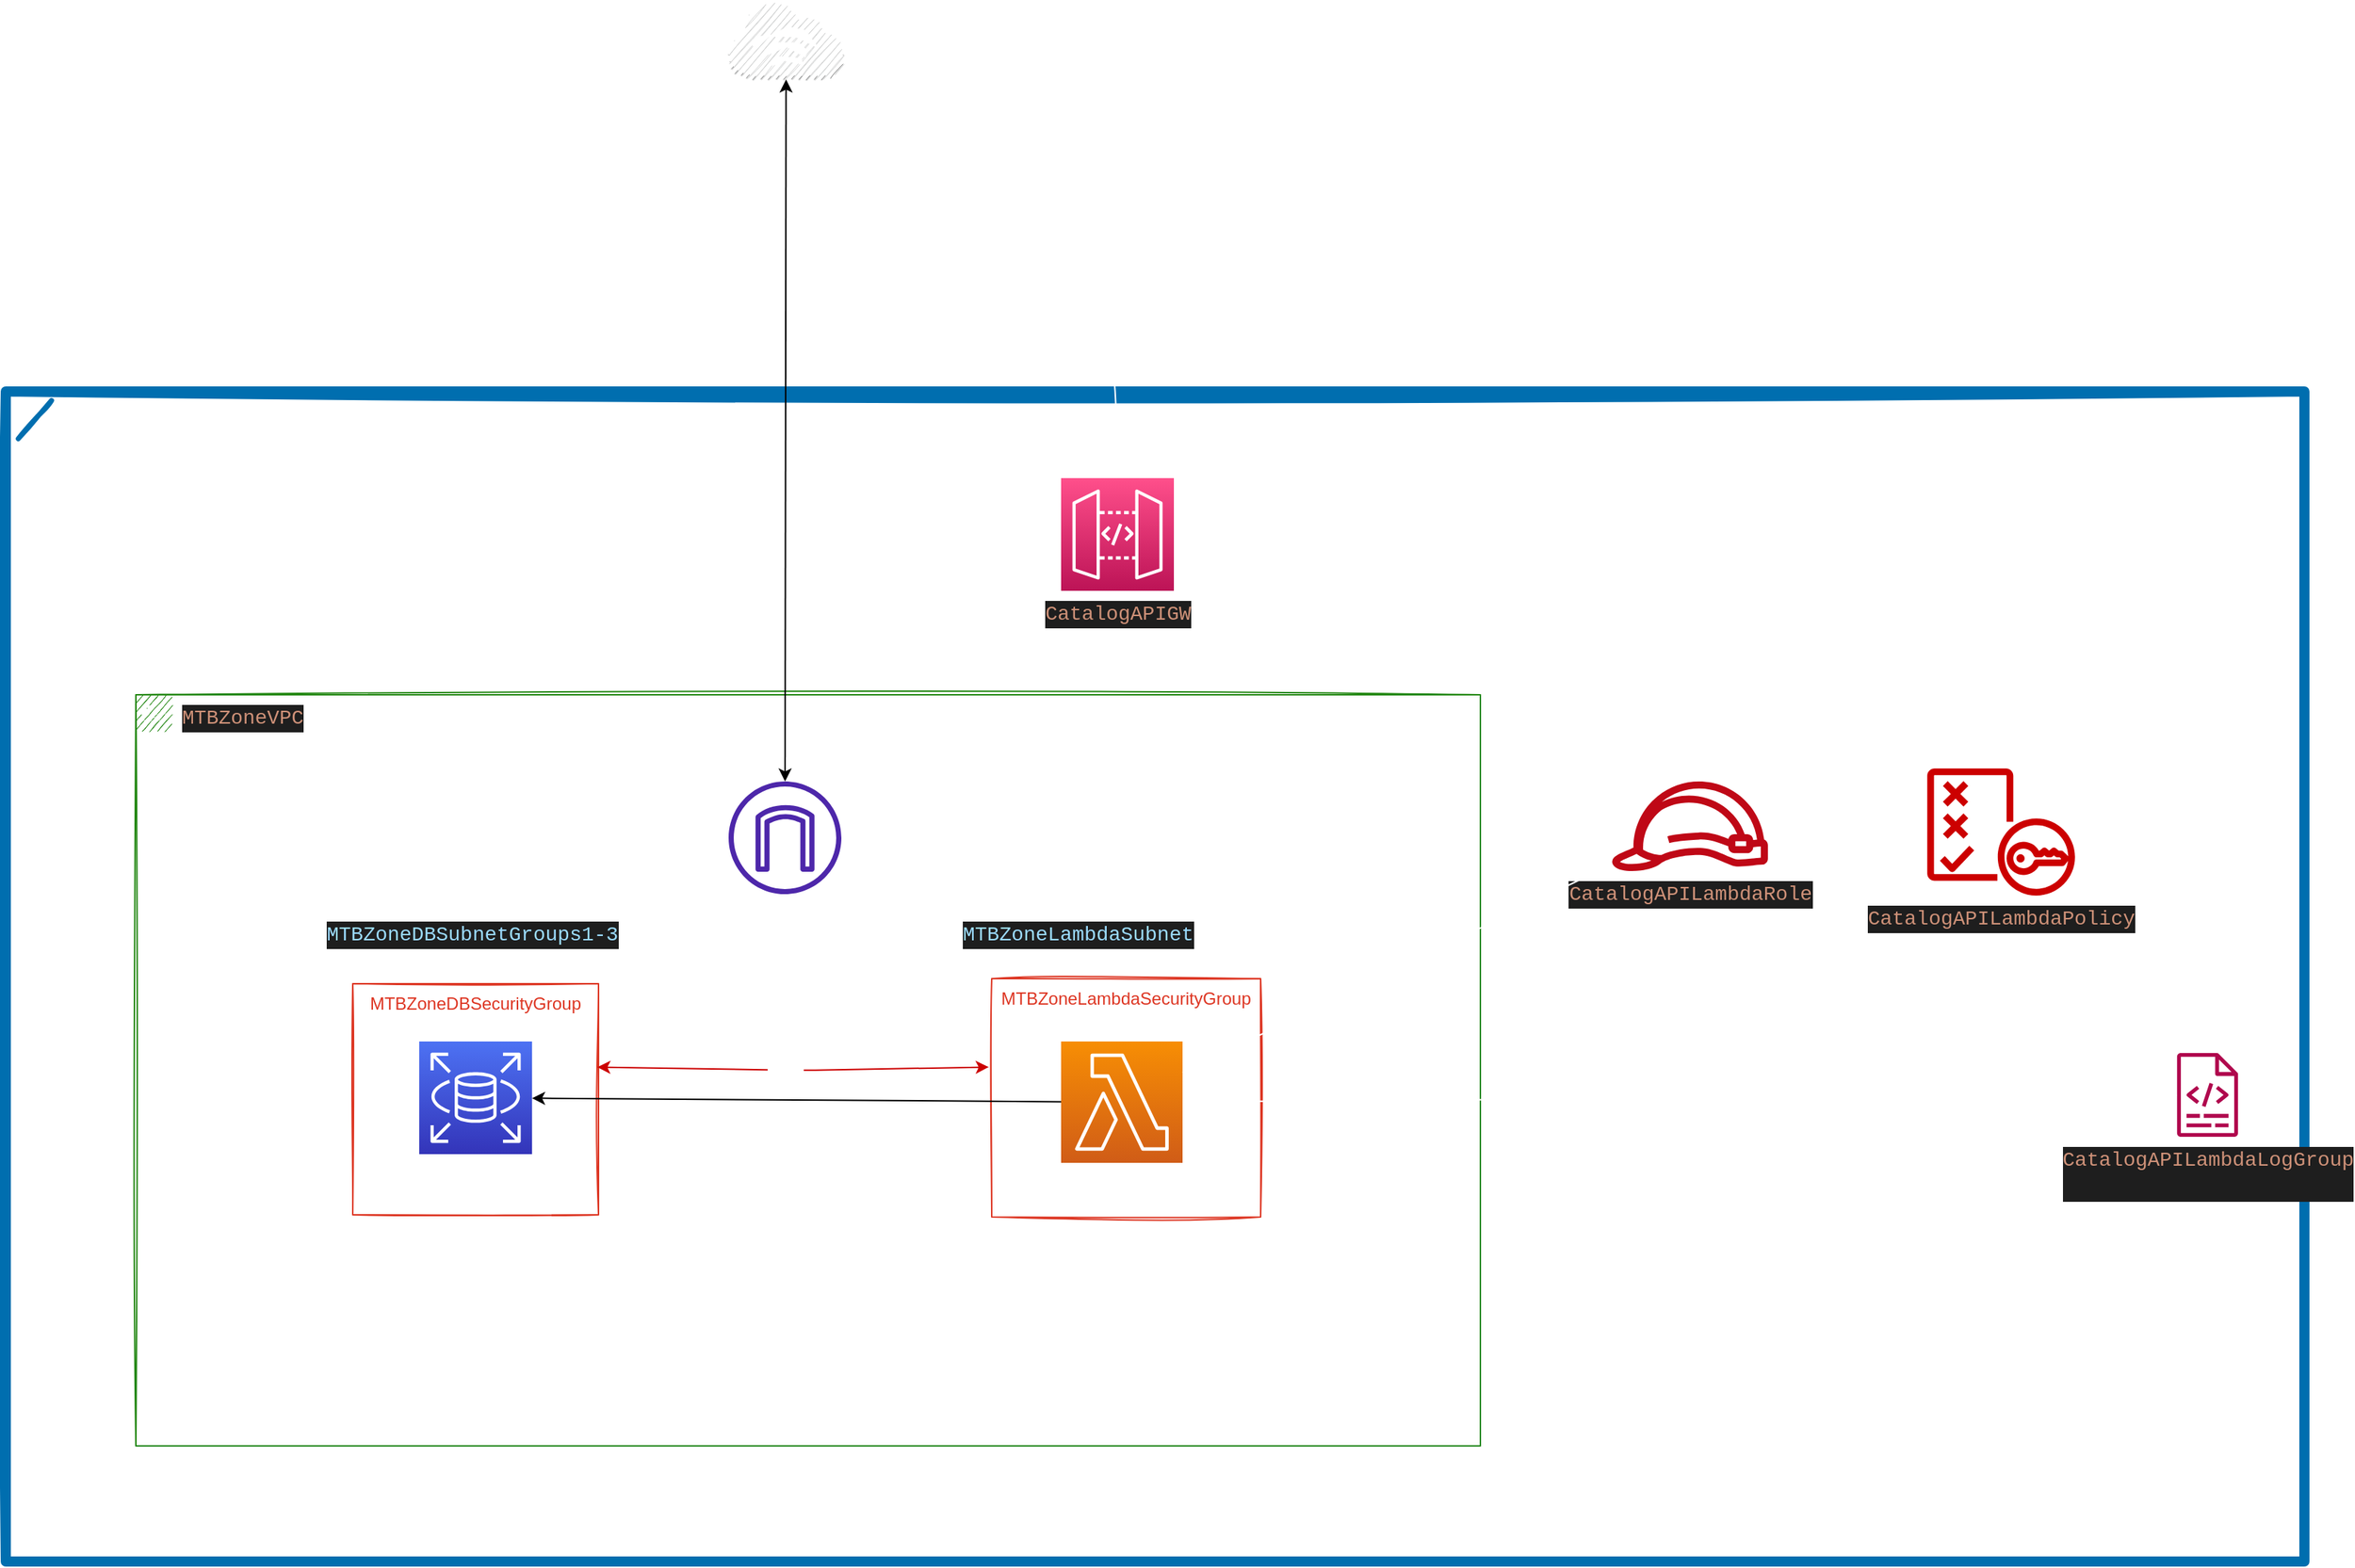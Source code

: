 <mxfile>
    <diagram id="fwKZd1MtNyQnOjqOv2Rc" name="Page-1">
        <mxGraphModel dx="2614" dy="1621" grid="0" gridSize="10" guides="1" tooltips="1" connect="1" arrows="1" fold="1" page="0" pageScale="1" pageWidth="850" pageHeight="1100" math="0" shadow="0">
            <root>
                <mxCell id="0"/>
                <mxCell id="1" parent="0"/>
                <mxCell id="25" value="Cloud" parent="0"/>
                <mxCell id="24" value="AWS Cloud" style="points=[[0,0],[0.25,0],[0.5,0],[0.75,0],[1,0],[1,0.25],[1,0.5],[1,0.75],[1,1],[0.75,1],[0.5,1],[0.25,1],[0,1],[0,0.75],[0,0.5],[0,0.25]];outlineConnect=0;html=1;whiteSpace=wrap;fontSize=12;fontStyle=0;container=1;pointerEvents=0;collapsible=0;recursiveResize=0;shape=mxgraph.aws4.group;grIcon=mxgraph.aws4.group_aws_cloud_alt;strokeColor=#006EAF;fillColor=none;verticalAlign=top;align=left;spacingLeft=30;fontColor=#ffffff;dashed=0;shadow=0;sketch=1;strokeWidth=7;" vertex="1" parent="25">
                    <mxGeometry x="-920" y="-180" width="1590" height="810" as="geometry"/>
                </mxCell>
                <mxCell id="32" value="&lt;div style=&quot;color: rgb(212 , 212 , 212) ; background-color: rgb(30 , 30 , 30) ; font-family: &amp;#34;consolas&amp;#34; , &amp;#34;courier new&amp;#34; , monospace ; font-size: 14px ; line-height: 19px&quot;&gt;&lt;span style=&quot;color: #ce9178&quot;&gt;CatalogAPILambdaLogGroup&lt;/span&gt;&lt;/div&gt;&lt;div style=&quot;color: rgb(212 , 212 , 212) ; background-color: rgb(30 , 30 , 30) ; font-family: &amp;#34;consolas&amp;#34; , &amp;#34;courier new&amp;#34; , monospace ; font-size: 14px ; line-height: 19px&quot;&gt;&lt;span style=&quot;color: #ce9178&quot;&gt;&lt;br&gt;&lt;/span&gt;&lt;/div&gt;" style="sketch=0;outlineConnect=0;fontColor=#232F3E;gradientColor=none;fillColor=#B0084D;strokeColor=none;dashed=0;verticalLabelPosition=bottom;verticalAlign=top;align=center;html=1;fontSize=12;fontStyle=0;aspect=fixed;pointerEvents=1;shape=mxgraph.aws4.logs;shadow=0;" vertex="1" parent="24">
                    <mxGeometry x="1484" y="458" width="78" height="58" as="geometry"/>
                </mxCell>
                <mxCell id="38" value="&lt;div style=&quot;color: rgb(212 , 212 , 212) ; background-color: rgb(30 , 30 , 30) ; font-family: &amp;#34;consolas&amp;#34; , &amp;#34;courier new&amp;#34; , monospace ; font-size: 14px ; line-height: 19px&quot;&gt;&lt;span style=&quot;color: #ce9178&quot;&gt;CatalogAPIGW&lt;/span&gt;&lt;/div&gt;" style="sketch=0;points=[[0,0,0],[0.25,0,0],[0.5,0,0],[0.75,0,0],[1,0,0],[0,1,0],[0.25,1,0],[0.5,1,0],[0.75,1,0],[1,1,0],[0,0.25,0],[0,0.5,0],[0,0.75,0],[1,0.25,0],[1,0.5,0],[1,0.75,0]];outlineConnect=0;fontColor=#232F3E;gradientColor=#FF4F8B;gradientDirection=north;fillColor=#BC1356;strokeColor=#ffffff;dashed=0;verticalLabelPosition=bottom;verticalAlign=top;align=center;html=1;fontSize=12;fontStyle=0;aspect=fixed;shape=mxgraph.aws4.resourceIcon;resIcon=mxgraph.aws4.api_gateway;shadow=0;" vertex="1" parent="24">
                    <mxGeometry x="730" y="60" width="78" height="78" as="geometry"/>
                </mxCell>
                <mxCell id="39" style="edgeStyle=orthogonalEdgeStyle;curved=1;html=1;entryX=1;entryY=0.5;entryDx=0;entryDy=0;entryPerimeter=0;fontColor=#FFFFFF;startArrow=none;startFill=0;strokeColor=#FFFFFF;" edge="1" parent="25" source="38" target="3">
                    <mxGeometry relative="1" as="geometry">
                        <Array as="points">
                            <mxPoint x="40" y="-81"/>
                            <mxPoint x="40" y="283"/>
                            <mxPoint x="-106" y="283"/>
                        </Array>
                    </mxGeometry>
                </mxCell>
                <mxCell id="40" style="html=1;fontColor=#FFFFFF;startArrow=classic;startFill=1;strokeColor=#FFFFFF;edgeStyle=orthogonalEdgeStyle;curved=1;" edge="1" parent="25" source="4" target="18">
                    <mxGeometry relative="1" as="geometry">
                        <Array as="points">
                            <mxPoint x="-582" y="129"/>
                        </Array>
                    </mxGeometry>
                </mxCell>
                <mxCell id="42" style="edgeStyle=orthogonalEdgeStyle;curved=1;html=1;fontColor=#FFFFFF;startArrow=classic;startFill=1;strokeColor=#FFFFFF;" edge="1" parent="25" source="19" target="38">
                    <mxGeometry relative="1" as="geometry"/>
                </mxCell>
                <mxCell id="12" value="VPC" parent="0"/>
                <mxCell id="7" value="&lt;div style=&quot;color: rgb(212 , 212 , 212) ; background-color: rgb(30 , 30 , 30) ; font-family: &amp;#34;consolas&amp;#34; , &amp;#34;courier new&amp;#34; , monospace ; font-size: 14px ; line-height: 19px&quot;&gt;&lt;span style=&quot;color: #ce9178&quot;&gt;MTBZoneVPC&lt;/span&gt;&lt;/div&gt;" style="points=[[0,0],[0.25,0],[0.5,0],[0.75,0],[1,0],[1,0.25],[1,0.5],[1,0.75],[1,1],[0.75,1],[0.5,1],[0.25,1],[0,1],[0,0.75],[0,0.5],[0,0.25]];outlineConnect=0;gradientColor=none;html=1;whiteSpace=wrap;fontSize=12;fontStyle=0;container=1;pointerEvents=0;collapsible=0;recursiveResize=0;shape=mxgraph.aws4.group;grIcon=mxgraph.aws4.group_vpc;strokeColor=#248814;fillColor=none;verticalAlign=top;align=left;spacingLeft=30;fontColor=#AAB7B8;dashed=0;shadow=0;sketch=1;" vertex="1" parent="12">
                    <mxGeometry x="-830" y="30" width="930" height="520" as="geometry"/>
                </mxCell>
                <mxCell id="13" value="Subnets" parent="0"/>
                <mxCell id="4" value="&lt;div style=&quot;color: rgb(212 , 212 , 212) ; background-color: rgb(30 , 30 , 30) ; font-family: &amp;#34;consolas&amp;#34; , &amp;#34;courier new&amp;#34; , monospace ; font-size: 14px ; line-height: 19px&quot;&gt;&lt;span style=&quot;color: #9cdcfe&quot;&gt;MTBZoneDBSubnetGroups1-3&lt;/span&gt;&lt;/div&gt;" style="points=[[0,0],[0.25,0],[0.5,0],[0.75,0],[1,0],[1,0.25],[1,0.5],[1,0.75],[1,1],[0.75,1],[0.5,1],[0.25,1],[0,1],[0,0.75],[0,0.5],[0,0.25]];outlineConnect=0;gradientColor=none;html=1;whiteSpace=wrap;fontSize=12;fontStyle=0;container=1;pointerEvents=0;collapsible=0;recursiveResize=0;shape=mxgraph.aws4.group;grIcon=mxgraph.aws4.group_security_group;grStroke=0;strokeColor=#FFFFFF;fillColor=none;verticalAlign=top;align=left;spacingLeft=30;fontColor=#147EBA;dashed=0;strokeWidth=1;perimeterSpacing=0;sketch=1;shadow=0;" vertex="1" parent="13">
                    <mxGeometry x="-730" y="180" width="270" height="270" as="geometry"/>
                </mxCell>
                <mxCell id="6" value="&lt;div style=&quot;color: rgb(212 , 212 , 212) ; background-color: rgb(30 , 30 , 30) ; font-family: &amp;#34;consolas&amp;#34; , &amp;#34;courier new&amp;#34; , monospace ; font-size: 14px ; line-height: 19px&quot;&gt;&lt;span style=&quot;color: #9cdcfe&quot;&gt;MTBZoneLambdaSubnet&lt;/span&gt;&lt;/div&gt;" style="points=[[0,0],[0.25,0],[0.5,0],[0.75,0],[1,0],[1,0.25],[1,0.5],[1,0.75],[1,1],[0.75,1],[0.5,1],[0.25,1],[0,1],[0,0.75],[0,0.5],[0,0.25]];outlineConnect=0;gradientColor=none;html=1;whiteSpace=wrap;fontSize=12;fontStyle=0;container=1;pointerEvents=0;collapsible=0;recursiveResize=0;shape=mxgraph.aws4.group;grIcon=mxgraph.aws4.group_security_group;grStroke=0;strokeColor=#FFFFFF;fillColor=none;verticalAlign=top;align=left;spacingLeft=30;fontColor=#147EBA;dashed=0;shadow=0;sketch=1;" vertex="1" parent="13">
                    <mxGeometry x="-290" y="180" width="290" height="270" as="geometry"/>
                </mxCell>
                <mxCell id="14" value="SecurityGroups" parent="0"/>
                <mxCell id="8" value="MTBZoneDBSecurityGroup" style="fillColor=none;strokeColor=#DD3522;verticalAlign=top;fontStyle=0;fontColor=#DD3522;shadow=0;sketch=1;" vertex="1" parent="14">
                    <mxGeometry x="-680" y="230" width="170" height="160" as="geometry"/>
                </mxCell>
                <mxCell id="9" value="MTBZoneLambdaSecurityGroup" style="fillColor=none;strokeColor=#DD3522;verticalAlign=top;fontStyle=0;fontColor=#DD3522;shadow=0;sketch=1;" vertex="1" parent="14">
                    <mxGeometry x="-238" y="226.5" width="186" height="165" as="geometry"/>
                </mxCell>
                <mxCell id="15" value="Instances" parent="0"/>
                <mxCell id="2" value="&lt;font color=&quot;#ffffff&quot;&gt;MTBZoneDB&lt;br&gt;&lt;br&gt;&lt;/font&gt;" style="sketch=0;points=[[0,0,0],[0.25,0,0],[0.5,0,0],[0.75,0,0],[1,0,0],[0,1,0],[0.25,1,0],[0.5,1,0],[0.75,1,0],[1,1,0],[0,0.25,0],[0,0.5,0],[0,0.75,0],[1,0.25,0],[1,0.5,0],[1,0.75,0]];outlineConnect=0;fontColor=#232F3E;gradientColor=#4D72F3;gradientDirection=north;fillColor=#3334B9;strokeColor=#ffffff;dashed=0;verticalLabelPosition=bottom;verticalAlign=top;align=center;html=1;fontSize=12;fontStyle=0;aspect=fixed;shape=mxgraph.aws4.resourceIcon;resIcon=mxgraph.aws4.rds;" vertex="1" parent="15">
                    <mxGeometry x="-634" y="270" width="78" height="78" as="geometry"/>
                </mxCell>
                <mxCell id="3" value="&lt;font color=&quot;#ffffff&quot;&gt;CatalogAPILambda&lt;br&gt;&lt;br&gt;&lt;/font&gt;" style="sketch=0;points=[[0,0,0],[0.25,0,0],[0.5,0,0],[0.75,0,0],[1,0,0],[0,1,0],[0.25,1,0],[0.5,1,0],[0.75,1,0],[1,1,0],[0,0.25,0],[0,0.5,0],[0,0.75,0],[1,0.25,0],[1,0.5,0],[1,0.75,0]];outlineConnect=0;fontColor=#232F3E;gradientColor=#F78E04;gradientDirection=north;fillColor=#D05C17;strokeColor=#ffffff;dashed=0;verticalLabelPosition=bottom;verticalAlign=top;align=center;html=1;fontSize=12;fontStyle=0;aspect=fixed;shape=mxgraph.aws4.resourceIcon;resIcon=mxgraph.aws4.lambda;" vertex="1" parent="15">
                    <mxGeometry x="-190" y="270" width="84" height="84" as="geometry"/>
                </mxCell>
                <mxCell id="18" value="" style="sketch=0;outlineConnect=0;fontColor=#232F3E;gradientColor=none;fillColor=#4D27AA;strokeColor=none;dashed=0;verticalLabelPosition=bottom;verticalAlign=top;align=center;html=1;fontSize=12;fontStyle=0;aspect=fixed;pointerEvents=1;shape=mxgraph.aws4.internet_gateway;shadow=0;" vertex="1" parent="15">
                    <mxGeometry x="-420" y="90" width="78" height="78" as="geometry"/>
                </mxCell>
                <mxCell id="19" value="" style="outlineConnect=0;dashed=0;verticalLabelPosition=bottom;verticalAlign=top;align=center;html=1;shape=mxgraph.aws3.internet_3;fillColor=#D2D3D3;gradientColor=none;shadow=0;sketch=1;fontColor=#FFFFFF;strokeColor=#FFFFFF;strokeWidth=1;" vertex="1" parent="15">
                    <mxGeometry x="-420" y="-450" width="79.5" height="54" as="geometry"/>
                </mxCell>
                <mxCell id="29" value="&lt;div style=&quot;color: rgb(212 , 212 , 212) ; background-color: rgb(30 , 30 , 30) ; font-family: &amp;#34;consolas&amp;#34; , &amp;#34;courier new&amp;#34; , monospace ; font-size: 14px ; line-height: 19px&quot;&gt;&lt;span style=&quot;color: #ce9178&quot;&gt;CatalogAPILambdaPolicy&lt;/span&gt;&lt;/div&gt;" style="sketch=0;outlineConnect=0;fontColor=#ffffff;fillColor=#CC0000;strokeColor=#6F0000;dashed=0;verticalLabelPosition=bottom;verticalAlign=top;align=center;html=1;fontSize=12;fontStyle=0;aspect=fixed;pointerEvents=1;shape=mxgraph.aws4.policy;shadow=0;" vertex="1" parent="15">
                    <mxGeometry x="409" y="81" width="102.45" height="88" as="geometry"/>
                </mxCell>
                <mxCell id="23" value="&lt;div style=&quot;color: rgb(212 , 212 , 212) ; background-color: rgb(30 , 30 , 30) ; font-family: &amp;#34;consolas&amp;#34; , &amp;#34;courier new&amp;#34; , monospace ; font-size: 14px ; line-height: 19px&quot;&gt;&lt;span style=&quot;color: #ce9178&quot;&gt;CatalogAPILambdaRole&lt;/span&gt;&lt;/div&gt;" style="sketch=0;outlineConnect=0;fontColor=#232F3E;gradientColor=none;fillColor=#BF0816;strokeColor=none;dashed=0;verticalLabelPosition=bottom;verticalAlign=top;align=center;html=1;fontSize=12;fontStyle=0;aspect=fixed;pointerEvents=1;shape=mxgraph.aws4.role;shadow=0;" vertex="1" parent="15">
                    <mxGeometry x="190" y="90" width="110" height="62.06" as="geometry"/>
                </mxCell>
                <mxCell id="17" value="Connections" parent="0"/>
                <mxCell id="16" style="edgeStyle=none;html=1;fontColor=#FFFFFF;" edge="1" parent="17" source="3" target="2">
                    <mxGeometry relative="1" as="geometry"/>
                </mxCell>
                <mxCell id="20" style="edgeStyle=none;html=1;entryX=0.5;entryY=1;entryDx=0;entryDy=0;entryPerimeter=0;fontColor=#FFFFFF;startArrow=classic;startFill=1;" edge="1" parent="17" source="18" target="19">
                    <mxGeometry relative="1" as="geometry"/>
                </mxCell>
                <mxCell id="21" style="edgeStyle=none;html=1;fontColor=#FFFFFF;startArrow=classic;startFill=1;entryX=0.995;entryY=0.361;entryDx=0;entryDy=0;entryPerimeter=0;exitX=-0.011;exitY=0.371;exitDx=0;exitDy=0;exitPerimeter=0;fillColor=#a20025;strokeColor=#CC0000;" edge="1" parent="17" source="9" target="8">
                    <mxGeometry relative="1" as="geometry">
                        <Array as="points">
                            <mxPoint x="-370" y="290"/>
                        </Array>
                    </mxGeometry>
                </mxCell>
                <mxCell id="22" value="1433" style="edgeLabel;html=1;align=center;verticalAlign=middle;resizable=0;points=[];fontColor=#FFFFFF;" vertex="1" connectable="0" parent="21">
                    <mxGeometry x="0.043" relative="1" as="geometry">
                        <mxPoint as="offset"/>
                    </mxGeometry>
                </mxCell>
                <mxCell id="31" style="edgeStyle=none;html=1;fontColor=#FFFFFF;startArrow=none;startFill=0;strokeColor=#FFFFFF;" edge="1" parent="17" source="23" target="29">
                    <mxGeometry relative="1" as="geometry"/>
                </mxCell>
                <mxCell id="27" style="edgeStyle=none;html=1;fontColor=#FFFFFF;startArrow=none;startFill=0;strokeColor=#FFFFFF;fillColor=#60a917;" edge="1" parent="17" source="3" target="23">
                    <mxGeometry relative="1" as="geometry"/>
                </mxCell>
                <mxCell id="36" style="edgeStyle=none;html=1;fontColor=#FFFFFF;startArrow=none;startFill=0;strokeColor=#FFFFFF;" edge="1" parent="17" source="3" target="32">
                    <mxGeometry relative="1" as="geometry"/>
                </mxCell>
                <mxCell id="34" style="edgeStyle=orthogonalEdgeStyle;html=1;fontColor=#FFFFFF;startArrow=none;startFill=0;strokeColor=#FFFFFF;curved=1;" edge="1" parent="17" source="29" target="32">
                    <mxGeometry relative="1" as="geometry"/>
                </mxCell>
            </root>
        </mxGraphModel>
    </diagram>
</mxfile>